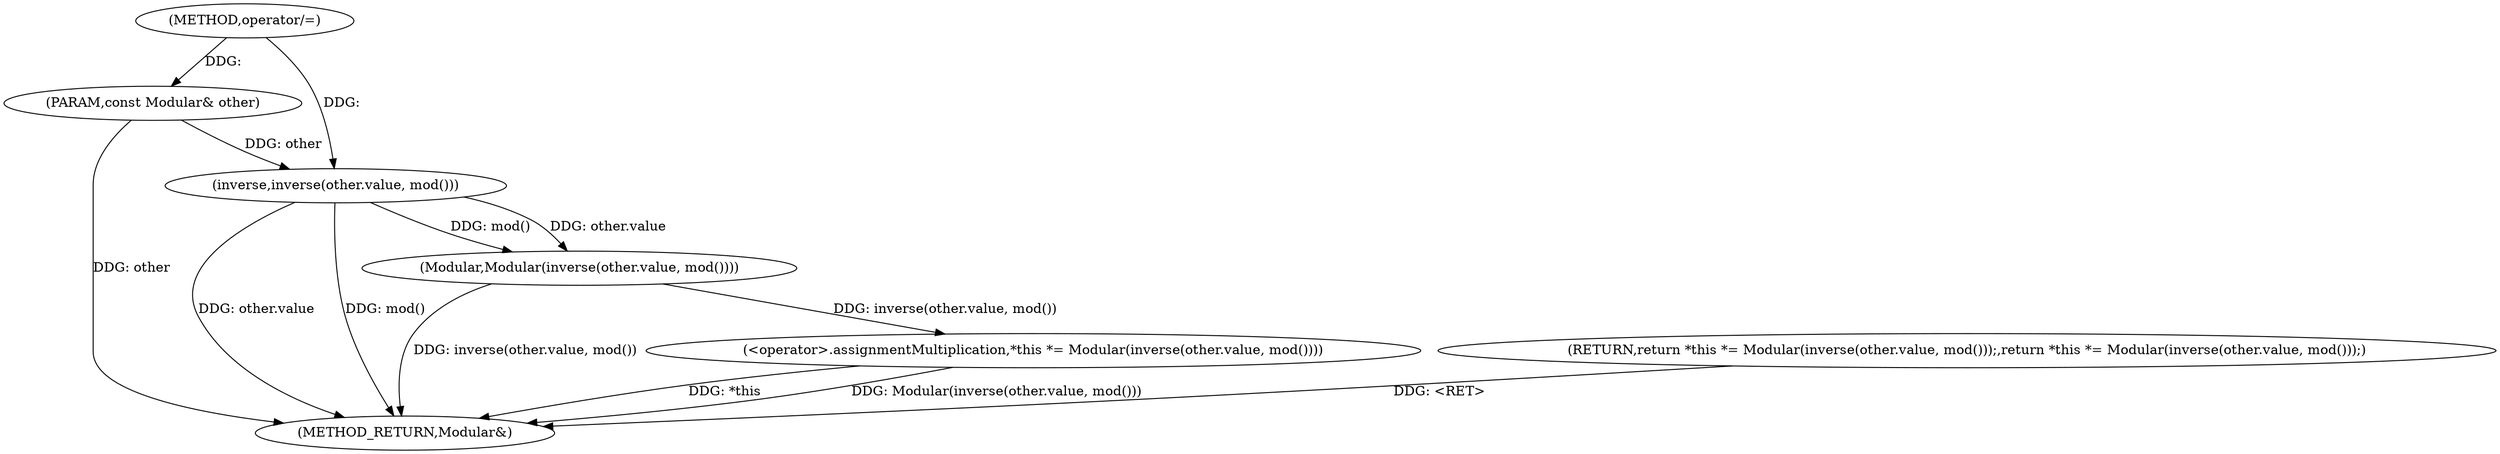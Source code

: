 digraph "operator/=" {  
"1000669" [label = "(METHOD,operator/=)" ]
"1000682" [label = "(METHOD_RETURN,Modular&)" ]
"1000670" [label = "(PARAM,const Modular& other)" ]
"1000672" [label = "(RETURN,return *this *= Modular(inverse(other.value, mod()));,return *this *= Modular(inverse(other.value, mod()));)" ]
"1000673" [label = "(<operator>.assignmentMultiplication,*this *= Modular(inverse(other.value, mod())))" ]
"1000676" [label = "(Modular,Modular(inverse(other.value, mod())))" ]
"1000677" [label = "(inverse,inverse(other.value, mod()))" ]
  "1000670" -> "1000682"  [ label = "DDG: other"] 
  "1000673" -> "1000682"  [ label = "DDG: *this"] 
  "1000677" -> "1000682"  [ label = "DDG: other.value"] 
  "1000677" -> "1000682"  [ label = "DDG: mod()"] 
  "1000676" -> "1000682"  [ label = "DDG: inverse(other.value, mod())"] 
  "1000673" -> "1000682"  [ label = "DDG: Modular(inverse(other.value, mod()))"] 
  "1000672" -> "1000682"  [ label = "DDG: <RET>"] 
  "1000669" -> "1000670"  [ label = "DDG: "] 
  "1000676" -> "1000673"  [ label = "DDG: inverse(other.value, mod())"] 
  "1000677" -> "1000676"  [ label = "DDG: mod()"] 
  "1000677" -> "1000676"  [ label = "DDG: other.value"] 
  "1000670" -> "1000677"  [ label = "DDG: other"] 
  "1000669" -> "1000677"  [ label = "DDG: "] 
}
